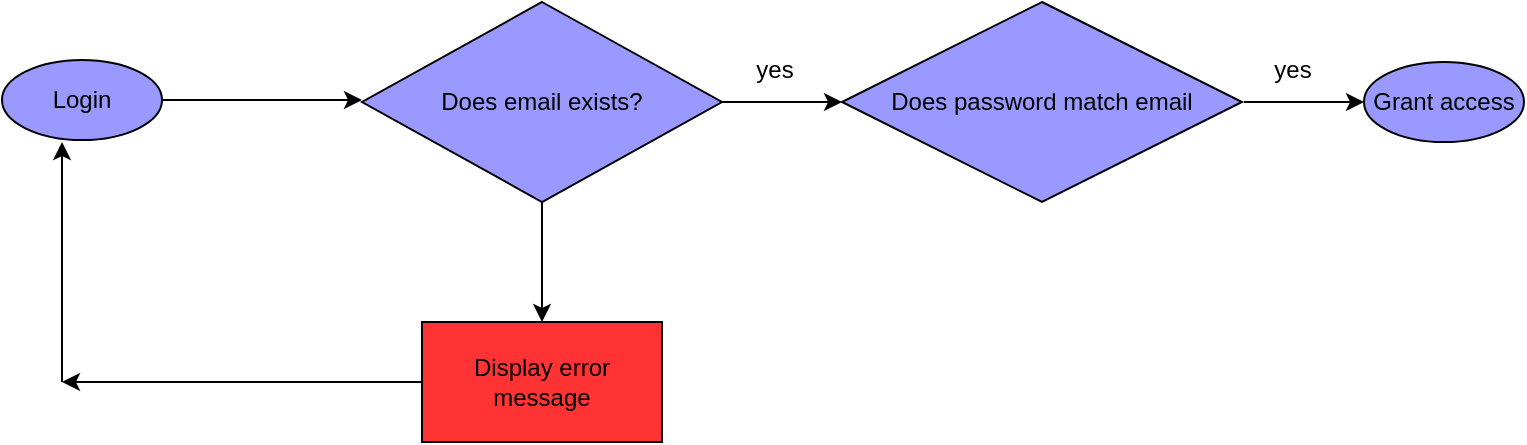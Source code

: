 <mxfile version="21.6.6" type="github">
  <diagram name="Page-1" id="f0ehlDP78vOYPpBUcNR0">
    <mxGraphModel dx="880" dy="446" grid="1" gridSize="10" guides="1" tooltips="1" connect="1" arrows="1" fold="1" page="1" pageScale="1" pageWidth="850" pageHeight="1100" math="0" shadow="0">
      <root>
        <mxCell id="0" />
        <mxCell id="1" parent="0" />
        <mxCell id="TlfMzXQ2j0mKmVghSwHN-1" value="Login" style="ellipse;whiteSpace=wrap;html=1;fillColor=#9999FF;" vertex="1" parent="1">
          <mxGeometry x="20" y="149" width="80" height="40" as="geometry" />
        </mxCell>
        <mxCell id="TlfMzXQ2j0mKmVghSwHN-7" value="" style="endArrow=classic;html=1;rounded=0;exitX=1;exitY=0.5;exitDx=0;exitDy=0;" edge="1" parent="1" source="TlfMzXQ2j0mKmVghSwHN-1">
          <mxGeometry width="50" height="50" relative="1" as="geometry">
            <mxPoint x="110" y="179" as="sourcePoint" />
            <mxPoint x="200" y="169" as="targetPoint" />
          </mxGeometry>
        </mxCell>
        <mxCell id="TlfMzXQ2j0mKmVghSwHN-8" value="Does email exists?" style="rhombus;whiteSpace=wrap;html=1;fillColor=#9999FF;" vertex="1" parent="1">
          <mxGeometry x="200" y="120" width="180" height="100" as="geometry" />
        </mxCell>
        <mxCell id="TlfMzXQ2j0mKmVghSwHN-10" value="" style="endArrow=classic;html=1;rounded=0;entryX=0;entryY=0.5;entryDx=0;entryDy=0;entryPerimeter=0;" edge="1" parent="1" target="TlfMzXQ2j0mKmVghSwHN-13">
          <mxGeometry width="50" height="50" relative="1" as="geometry">
            <mxPoint x="380" y="170" as="sourcePoint" />
            <mxPoint x="440" y="163" as="targetPoint" />
            <Array as="points" />
          </mxGeometry>
        </mxCell>
        <mxCell id="TlfMzXQ2j0mKmVghSwHN-11" value="yes" style="text;html=1;align=center;verticalAlign=middle;resizable=0;points=[];autosize=1;strokeColor=none;fillColor=none;" vertex="1" parent="1">
          <mxGeometry x="386" y="139" width="40" height="30" as="geometry" />
        </mxCell>
        <mxCell id="TlfMzXQ2j0mKmVghSwHN-13" value="Does password match email" style="rhombus;whiteSpace=wrap;html=1;fillColor=#9999FF;" vertex="1" parent="1">
          <mxGeometry x="440" y="120" width="200" height="100" as="geometry" />
        </mxCell>
        <mxCell id="TlfMzXQ2j0mKmVghSwHN-14" value="Grant access" style="ellipse;whiteSpace=wrap;html=1;fillColor=#9999FF;" vertex="1" parent="1">
          <mxGeometry x="701" y="150" width="80" height="40" as="geometry" />
        </mxCell>
        <mxCell id="TlfMzXQ2j0mKmVghSwHN-15" value="" style="endArrow=classic;html=1;rounded=0;entryX=0;entryY=0.5;entryDx=0;entryDy=0;entryPerimeter=0;" edge="1" parent="1">
          <mxGeometry width="50" height="50" relative="1" as="geometry">
            <mxPoint x="641" y="170" as="sourcePoint" />
            <mxPoint x="701" y="170" as="targetPoint" />
            <Array as="points" />
          </mxGeometry>
        </mxCell>
        <mxCell id="TlfMzXQ2j0mKmVghSwHN-16" value="yes" style="text;html=1;align=center;verticalAlign=middle;resizable=0;points=[];autosize=1;strokeColor=none;fillColor=none;" vertex="1" parent="1">
          <mxGeometry x="645" y="139" width="40" height="30" as="geometry" />
        </mxCell>
        <mxCell id="TlfMzXQ2j0mKmVghSwHN-17" value="" style="endArrow=classic;html=1;rounded=0;exitX=0.5;exitY=1;exitDx=0;exitDy=0;" edge="1" parent="1" source="TlfMzXQ2j0mKmVghSwHN-8">
          <mxGeometry width="50" height="50" relative="1" as="geometry">
            <mxPoint x="290" y="320" as="sourcePoint" />
            <mxPoint x="290" y="280" as="targetPoint" />
          </mxGeometry>
        </mxCell>
        <mxCell id="TlfMzXQ2j0mKmVghSwHN-18" value="Display error message" style="rounded=0;whiteSpace=wrap;html=1;fillColor=#FF3333;" vertex="1" parent="1">
          <mxGeometry x="230" y="280" width="120" height="60" as="geometry" />
        </mxCell>
        <mxCell id="TlfMzXQ2j0mKmVghSwHN-19" value="" style="endArrow=classic;html=1;rounded=0;exitX=0;exitY=0.5;exitDx=0;exitDy=0;" edge="1" parent="1" source="TlfMzXQ2j0mKmVghSwHN-18">
          <mxGeometry width="50" height="50" relative="1" as="geometry">
            <mxPoint x="120" y="360" as="sourcePoint" />
            <mxPoint x="50" y="310" as="targetPoint" />
          </mxGeometry>
        </mxCell>
        <mxCell id="TlfMzXQ2j0mKmVghSwHN-20" value="" style="endArrow=classic;html=1;rounded=0;" edge="1" parent="1">
          <mxGeometry width="50" height="50" relative="1" as="geometry">
            <mxPoint x="50" y="310" as="sourcePoint" />
            <mxPoint x="50" y="190" as="targetPoint" />
          </mxGeometry>
        </mxCell>
      </root>
    </mxGraphModel>
  </diagram>
</mxfile>

